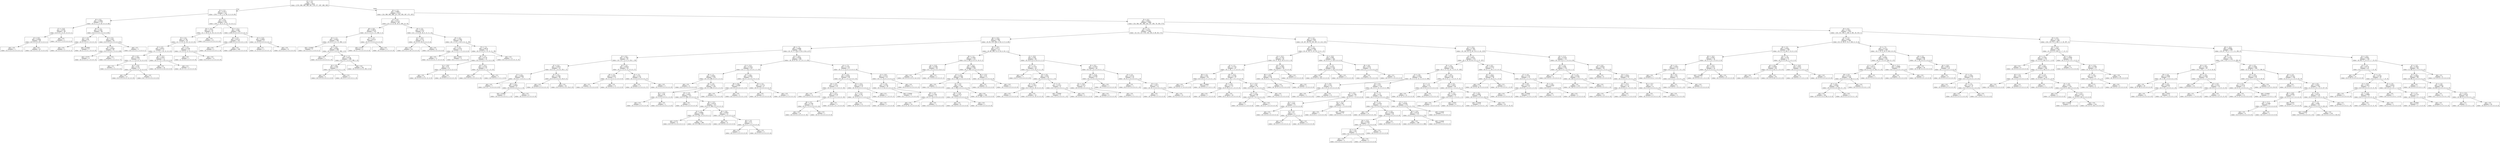 digraph Tree {
node [shape=box] ;
0 [label="e5 <= 0.5\ngini = 0.9\nsamples = 3823\nvalue = [376, 389, 380, 389, 387, 376, 377, 387, 380, 382]"] ;
1 [label="f3 <= 5.5\ngini = 0.5477\nsamples = 547\nvalue = [352, 1, 16, 1, 12, 60, 12, 0, 8, 85]"] ;
0 -> 1 [labeldistance=2.5, labelangle=45, headlabel="True"] ;
2 [label="c6 <= 8.5\ngini = 0.4906\nsamples = 137\nvalue = [0, 0, 2, 1, 0, 50, 0, 0, 0, 84]"] ;
1 -> 2 ;
3 [label="e7 <= 13.0\ngini = 0.0791\nsamples = 49\nvalue = [0, 0, 0, 1, 0, 47, 0, 0, 0, 1]"] ;
2 -> 3 ;
4 [label="a5 <= 6.0\ngini = 0.0408\nsamples = 48\nvalue = [0, 0, 0, 0, 0, 47, 0, 0, 0, 1]"] ;
3 -> 4 ;
5 [label="gini = 0.0\nsamples = 1\nvalue = [0, 0, 0, 0, 0, 0, 0, 0, 0, 1]"] ;
4 -> 5 ;
6 [label="gini = 0.0\nsamples = 47\nvalue = [0, 0, 0, 0, 0, 47, 0, 0, 0, 0]"] ;
4 -> 6 ;
7 [label="gini = 0.0\nsamples = 1\nvalue = [0, 0, 0, 1, 0, 0, 0, 0, 0, 0]"] ;
3 -> 7 ;
8 [label="d5 <= 1.5\ngini = 0.1087\nsamples = 88\nvalue = [0, 0, 2, 0, 0, 3, 0, 0, 0, 83]"] ;
2 -> 8 ;
9 [label="a3 <= 5.0\ngini = 0.64\nsamples = 5\nvalue = [0, 0, 2, 0, 0, 1, 0, 0, 0, 2]"] ;
8 -> 9 ;
10 [label="gini = 0.0\nsamples = 2\nvalue = [0, 0, 0, 0, 0, 0, 0, 0, 0, 2]"] ;
9 -> 10 ;
11 [label="gini = 0.4444\nsamples = 3\nvalue = [0, 0, 2, 0, 0, 1, 0, 0, 0, 0]"] ;
9 -> 11 ;
12 [label="e2 <= 0.5\ngini = 0.047\nsamples = 83\nvalue = [0, 0, 0, 0, 0, 2, 0, 0, 0, 81]"] ;
8 -> 12 ;
13 [label="c6 <= 9.5\ngini = 0.0244\nsamples = 81\nvalue = [0, 0, 0, 0, 0, 1, 0, 0, 0, 80]"] ;
12 -> 13 ;
14 [label="gini = 0.375\nsamples = 4\nvalue = [0, 0, 0, 0, 0, 1, 0, 0, 0, 3]"] ;
13 -> 14 ;
15 [label="gini = 0.0\nsamples = 77\nvalue = [0, 0, 0, 0, 0, 0, 0, 0, 0, 77]"] ;
13 -> 15 ;
16 [label="gini = 0.5\nsamples = 2\nvalue = [0, 0, 0, 0, 0, 1, 0, 0, 0, 1]"] ;
12 -> 16 ;
17 [label="c6 <= 4.5\ngini = 0.259\nsamples = 410\nvalue = [352, 1, 14, 0, 12, 10, 12, 0, 8, 1]"] ;
1 -> 17 ;
18 [label="h4 <= 15.5\ngini = 0.7735\nsamples = 51\nvalue = [2, 1, 14, 0, 12, 10, 12, 0, 0, 0]"] ;
17 -> 18 ;
19 [label="f2 <= 4.5\ngini = 0.739\nsamples = 39\nvalue = [2, 1, 2, 0, 12, 10, 12, 0, 0, 0]"] ;
18 -> 19 ;
20 [label="a3 <= 4.5\ngini = 0.6557\nsamples = 27\nvalue = [1, 1, 2, 0, 1, 10, 12, 0, 0, 0]"] ;
19 -> 20 ;
21 [label="d3 <= 6.5\ngini = 0.3467\nsamples = 15\nvalue = [1, 1, 1, 0, 0, 0, 12, 0, 0, 0]"] ;
20 -> 21 ;
22 [label="gini = 0.5\nsamples = 2\nvalue = [1, 0, 1, 0, 0, 0, 0, 0, 0, 0]"] ;
21 -> 22 ;
23 [label="e4 <= 13.0\ngini = 0.142\nsamples = 13\nvalue = [0, 1, 0, 0, 0, 0, 12, 0, 0, 0]"] ;
21 -> 23 ;
24 [label="gini = 0.0\nsamples = 12\nvalue = [0, 0, 0, 0, 0, 0, 12, 0, 0, 0]"] ;
23 -> 24 ;
25 [label="gini = 0.0\nsamples = 1\nvalue = [0, 1, 0, 0, 0, 0, 0, 0, 0, 0]"] ;
23 -> 25 ;
26 [label="g3 <= 15.5\ngini = 0.2917\nsamples = 12\nvalue = [0, 0, 1, 0, 1, 10, 0, 0, 0, 0]"] ;
20 -> 26 ;
27 [label="gini = 0.0\nsamples = 10\nvalue = [0, 0, 0, 0, 0, 10, 0, 0, 0, 0]"] ;
26 -> 27 ;
28 [label="gini = 0.5\nsamples = 2\nvalue = [0, 0, 1, 0, 1, 0, 0, 0, 0, 0]"] ;
26 -> 28 ;
29 [label="c4 <= 6.5\ngini = 0.1528\nsamples = 12\nvalue = [1, 0, 0, 0, 11, 0, 0, 0, 0, 0]"] ;
19 -> 29 ;
30 [label="gini = 0.0\nsamples = 1\nvalue = [1, 0, 0, 0, 0, 0, 0, 0, 0, 0]"] ;
29 -> 30 ;
31 [label="gini = 0.0\nsamples = 11\nvalue = [0, 0, 0, 0, 11, 0, 0, 0, 0, 0]"] ;
29 -> 31 ;
32 [label="gini = 0.0\nsamples = 12\nvalue = [0, 0, 12, 0, 0, 0, 0, 0, 0, 0]"] ;
18 -> 32 ;
33 [label="d5 <= 11.5\ngini = 0.049\nsamples = 359\nvalue = [350, 0, 0, 0, 0, 0, 0, 0, 8, 1]"] ;
17 -> 33 ;
34 [label="e6 <= 0.5\ngini = 0.0113\nsamples = 351\nvalue = [349, 0, 0, 0, 0, 0, 0, 0, 2, 0]"] ;
33 -> 34 ;
35 [label="gini = 0.0\nsamples = 2\nvalue = [0, 0, 0, 0, 0, 0, 0, 0, 2, 0]"] ;
34 -> 35 ;
36 [label="gini = 0.0\nsamples = 349\nvalue = [349, 0, 0, 0, 0, 0, 0, 0, 0, 0]"] ;
34 -> 36 ;
37 [label="e3 <= 12.0\ngini = 0.4063\nsamples = 8\nvalue = [1, 0, 0, 0, 0, 0, 0, 0, 6, 1]"] ;
33 -> 37 ;
38 [label="gini = 0.5\nsamples = 2\nvalue = [1, 0, 0, 0, 0, 0, 0, 0, 0, 1]"] ;
37 -> 38 ;
39 [label="gini = 0.0\nsamples = 6\nvalue = [0, 0, 0, 0, 0, 0, 0, 0, 6, 0]"] ;
37 -> 39 ;
40 [label="h5 <= 2.5\ngini = 0.8897\nsamples = 3276\nvalue = [24, 388, 364, 388, 375, 316, 365, 387, 372, 297]"] ;
0 -> 40 [labeldistance=2.5, labelangle=-45, headlabel="False"] ;
41 [label="c3 <= 9.5\ngini = 0.4111\nsamples = 407\nvalue = [0, 4, 3, 4, 30, 19, 0, 309, 14, 24]"] ;
40 -> 41 ;
42 [label="g6 <= 6.0\ngini = 0.0879\nsamples = 310\nvalue = [0, 3, 1, 4, 0, 1, 0, 296, 3, 2]"] ;
41 -> 42 ;
43 [label="e4 <= 1.5\ngini = 0.0455\nsamples = 303\nvalue = [0, 0, 0, 1, 0, 1, 0, 296, 3, 2]"] ;
42 -> 43 ;
44 [label="gini = 0.4444\nsamples = 3\nvalue = [0, 0, 0, 0, 0, 1, 0, 0, 0, 2]"] ;
43 -> 44 ;
45 [label="e5 <= 6.0\ngini = 0.0264\nsamples = 300\nvalue = [0, 0, 0, 1, 0, 0, 0, 296, 3, 0]"] ;
43 -> 45 ;
46 [label="gini = 0.0\nsamples = 2\nvalue = [0, 0, 0, 0, 0, 0, 0, 0, 2, 0]"] ;
45 -> 46 ;
47 [label="d6 <= 1.5\ngini = 0.0134\nsamples = 298\nvalue = [0, 0, 0, 1, 0, 0, 0, 296, 1, 0]"] ;
45 -> 47 ;
48 [label="h4 <= 8.0\ngini = 0.449\nsamples = 7\nvalue = [0, 0, 0, 1, 0, 0, 0, 5, 1, 0]"] ;
47 -> 48 ;
49 [label="gini = 0.0\nsamples = 5\nvalue = [0, 0, 0, 0, 0, 0, 0, 5, 0, 0]"] ;
48 -> 49 ;
50 [label="gini = 0.5\nsamples = 2\nvalue = [0, 0, 0, 1, 0, 0, 0, 0, 1, 0]"] ;
48 -> 50 ;
51 [label="gini = 0.0\nsamples = 291\nvalue = [0, 0, 0, 0, 0, 0, 0, 291, 0, 0]"] ;
47 -> 51 ;
52 [label="f3 <= 1.0\ngini = 0.6122\nsamples = 7\nvalue = [0, 3, 1, 3, 0, 0, 0, 0, 0, 0]"] ;
42 -> 52 ;
53 [label="gini = 0.375\nsamples = 4\nvalue = [0, 0, 1, 3, 0, 0, 0, 0, 0, 0]"] ;
52 -> 53 ;
54 [label="gini = 0.0\nsamples = 3\nvalue = [0, 3, 0, 0, 0, 0, 0, 0, 0, 0]"] ;
52 -> 54 ;
55 [label="b5 <= 3.5\ngini = 0.7871\nsamples = 97\nvalue = [0, 1, 2, 0, 30, 18, 0, 13, 11, 22]"] ;
41 -> 55 ;
56 [label="a5 <= 14.5\ngini = 0.213\nsamples = 33\nvalue = [0, 0, 0, 0, 29, 0, 0, 0, 0, 4]"] ;
55 -> 56 ;
57 [label="gini = 0.0\nsamples = 29\nvalue = [0, 0, 0, 0, 29, 0, 0, 0, 0, 0]"] ;
56 -> 57 ;
58 [label="gini = 0.0\nsamples = 4\nvalue = [0, 0, 0, 0, 0, 0, 0, 0, 0, 4]"] ;
56 -> 58 ;
59 [label="c6 <= 4.5\ngini = 0.7695\nsamples = 64\nvalue = [0, 1, 2, 0, 1, 18, 0, 13, 11, 18]"] ;
55 -> 59 ;
60 [label="c5 <= 8.5\ngini = 0.3311\nsamples = 21\nvalue = [0, 1, 2, 0, 1, 17, 0, 0, 0, 0]"] ;
59 -> 60 ;
61 [label="gini = 0.0\nsamples = 17\nvalue = [0, 0, 0, 0, 0, 17, 0, 0, 0, 0]"] ;
60 -> 61 ;
62 [label="gini = 0.625\nsamples = 4\nvalue = [0, 1, 2, 0, 1, 0, 0, 0, 0, 0]"] ;
60 -> 62 ;
63 [label="f3 <= 7.5\ngini = 0.6674\nsamples = 43\nvalue = [0, 0, 0, 0, 0, 1, 0, 13, 11, 18]"] ;
59 -> 63 ;
64 [label="d4 <= 5.5\ngini = 0.5176\nsamples = 32\nvalue = [0, 0, 0, 0, 0, 1, 0, 13, 0, 18]"] ;
63 -> 64 ;
65 [label="c4 <= 10.0\ngini = 0.32\nsamples = 15\nvalue = [0, 0, 0, 0, 0, 0, 0, 12, 0, 3]"] ;
64 -> 65 ;
66 [label="gini = 0.0\nsamples = 12\nvalue = [0, 0, 0, 0, 0, 0, 0, 12, 0, 0]"] ;
65 -> 66 ;
67 [label="gini = 0.0\nsamples = 3\nvalue = [0, 0, 0, 0, 0, 0, 0, 0, 0, 3]"] ;
65 -> 67 ;
68 [label="e4 <= 15.5\ngini = 0.2145\nsamples = 17\nvalue = [0, 0, 0, 0, 0, 1, 0, 1, 0, 15]"] ;
64 -> 68 ;
69 [label="gini = 0.0\nsamples = 15\nvalue = [0, 0, 0, 0, 0, 0, 0, 0, 0, 15]"] ;
68 -> 69 ;
70 [label="gini = 0.5\nsamples = 2\nvalue = [0, 0, 0, 0, 0, 1, 0, 1, 0, 0]"] ;
68 -> 70 ;
71 [label="gini = 0.0\nsamples = 11\nvalue = [0, 0, 0, 0, 0, 0, 0, 0, 11, 0]"] ;
63 -> 71 ;
72 [label="f3 <= 6.5\ngini = 0.8815\nsamples = 2869\nvalue = [24, 384, 361, 384, 345, 297, 365, 78, 358, 273]"] ;
40 -> 72 ;
73 [label="d3 <= 7.5\ngini = 0.8379\nsamples = 1666\nvalue = [0, 252, 257, 379, 105, 293, 0, 60, 48, 272]"] ;
72 -> 73 ;
74 [label="g4 <= 13.5\ngini = 0.7082\nsamples = 792\nvalue = [0, 85, 223, 346, 0, 26, 0, 57, 6, 49]"] ;
73 -> 74 ;
75 [label="g6 <= 7.5\ngini = 0.4969\nsamples = 481\nvalue = [0, 25, 17, 334, 0, 16, 0, 38, 4, 47]"] ;
74 -> 75 ;
76 [label="c4 <= 6.5\ngini = 0.7467\nsamples = 87\nvalue = [0, 5, 8, 7, 0, 11, 0, 36, 1, 19]"] ;
75 -> 76 ;
77 [label="d7 <= 0.5\ngini = 0.4874\nsamples = 52\nvalue = [0, 0, 6, 7, 0, 0, 0, 36, 1, 2]"] ;
76 -> 77 ;
78 [label="c3 <= 2.5\ngini = 0.6484\nsamples = 16\nvalue = [0, 0, 6, 7, 0, 0, 0, 2, 1, 0]"] ;
77 -> 78 ;
79 [label="gini = 0.0\nsamples = 7\nvalue = [0, 0, 0, 7, 0, 0, 0, 0, 0, 0]"] ;
78 -> 79 ;
80 [label="g4 <= 5.5\ngini = 0.4938\nsamples = 9\nvalue = [0, 0, 6, 0, 0, 0, 0, 2, 1, 0]"] ;
78 -> 80 ;
81 [label="gini = 0.4444\nsamples = 3\nvalue = [0, 0, 0, 0, 0, 0, 0, 2, 1, 0]"] ;
80 -> 81 ;
82 [label="gini = 0.0\nsamples = 6\nvalue = [0, 0, 6, 0, 0, 0, 0, 0, 0, 0]"] ;
80 -> 82 ;
83 [label="f5 <= 5.5\ngini = 0.1049\nsamples = 36\nvalue = [0, 0, 0, 0, 0, 0, 0, 34, 0, 2]"] ;
77 -> 83 ;
84 [label="gini = 0.0\nsamples = 2\nvalue = [0, 0, 0, 0, 0, 0, 0, 0, 0, 2]"] ;
83 -> 84 ;
85 [label="gini = 0.0\nsamples = 34\nvalue = [0, 0, 0, 0, 0, 0, 0, 34, 0, 0]"] ;
83 -> 85 ;
86 [label="c6 <= 5.0\ngini = 0.6416\nsamples = 35\nvalue = [0, 5, 2, 0, 0, 11, 0, 0, 0, 17]"] ;
76 -> 86 ;
87 [label="a6 <= 3.5\ngini = 0.4267\nsamples = 15\nvalue = [0, 2, 2, 0, 0, 11, 0, 0, 0, 0]"] ;
86 -> 87 ;
88 [label="gini = 0.5\nsamples = 4\nvalue = [0, 2, 2, 0, 0, 0, 0, 0, 0, 0]"] ;
87 -> 88 ;
89 [label="gini = 0.0\nsamples = 11\nvalue = [0, 0, 0, 0, 0, 11, 0, 0, 0, 0]"] ;
87 -> 89 ;
90 [label="f4 <= 3.5\ngini = 0.255\nsamples = 20\nvalue = [0, 3, 0, 0, 0, 0, 0, 0, 0, 17]"] ;
86 -> 90 ;
91 [label="gini = 0.0\nsamples = 17\nvalue = [0, 0, 0, 0, 0, 0, 0, 0, 0, 17]"] ;
90 -> 91 ;
92 [label="gini = 0.0\nsamples = 3\nvalue = [0, 3, 0, 0, 0, 0, 0, 0, 0, 0]"] ;
90 -> 92 ;
93 [label="c4 <= 10.5\ngini = 0.3028\nsamples = 394\nvalue = [0, 20, 9, 327, 0, 5, 0, 2, 3, 28]"] ;
75 -> 93 ;
94 [label="c3 <= 13.5\ngini = 0.1414\nsamples = 337\nvalue = [0, 3, 7, 312, 0, 0, 0, 2, 3, 10]"] ;
93 -> 94 ;
95 [label="f6 <= 1.5\ngini = 0.0956\nsamples = 324\nvalue = [0, 3, 6, 308, 0, 0, 0, 2, 0, 5]"] ;
94 -> 95 ;
96 [label="gini = 0.0\nsamples = 4\nvalue = [0, 0, 4, 0, 0, 0, 0, 0, 0, 0]"] ;
95 -> 96 ;
97 [label="h4 <= 5.0\ngini = 0.0732\nsamples = 320\nvalue = [0, 3, 2, 308, 0, 0, 0, 2, 0, 5]"] ;
95 -> 97 ;
98 [label="a6 <= 13.5\ngini = 0.48\nsamples = 5\nvalue = [0, 3, 0, 0, 0, 0, 0, 2, 0, 0]"] ;
97 -> 98 ;
99 [label="gini = 0.0\nsamples = 3\nvalue = [0, 3, 0, 0, 0, 0, 0, 0, 0, 0]"] ;
98 -> 99 ;
100 [label="gini = 0.0\nsamples = 2\nvalue = [0, 0, 0, 0, 0, 0, 0, 2, 0, 0]"] ;
98 -> 100 ;
101 [label="d5 <= 2.0\ngini = 0.0437\nsamples = 315\nvalue = [0, 0, 2, 308, 0, 0, 0, 0, 0, 5]"] ;
97 -> 101 ;
102 [label="gini = 0.0\nsamples = 2\nvalue = [0, 0, 2, 0, 0, 0, 0, 0, 0, 0]"] ;
101 -> 102 ;
103 [label="d6 <= 15.5\ngini = 0.0314\nsamples = 313\nvalue = [0, 0, 0, 308, 0, 0, 0, 0, 0, 5]"] ;
101 -> 103 ;
104 [label="e5 <= 2.5\ngini = 0.0066\nsamples = 302\nvalue = [0, 0, 0, 301, 0, 0, 0, 0, 0, 1]"] ;
103 -> 104 ;
105 [label="gini = 0.375\nsamples = 4\nvalue = [0, 0, 0, 3, 0, 0, 0, 0, 0, 1]"] ;
104 -> 105 ;
106 [label="gini = 0.0\nsamples = 298\nvalue = [0, 0, 0, 298, 0, 0, 0, 0, 0, 0]"] ;
104 -> 106 ;
107 [label="d4 <= 8.0\ngini = 0.4628\nsamples = 11\nvalue = [0, 0, 0, 7, 0, 0, 0, 0, 0, 4]"] ;
103 -> 107 ;
108 [label="gini = 0.0\nsamples = 6\nvalue = [0, 0, 0, 6, 0, 0, 0, 0, 0, 0]"] ;
107 -> 108 ;
109 [label="g4 <= 2.0\ngini = 0.32\nsamples = 5\nvalue = [0, 0, 0, 1, 0, 0, 0, 0, 0, 4]"] ;
107 -> 109 ;
110 [label="gini = 0.0\nsamples = 1\nvalue = [0, 0, 0, 1, 0, 0, 0, 0, 0, 0]"] ;
109 -> 110 ;
111 [label="gini = 0.0\nsamples = 4\nvalue = [0, 0, 0, 0, 0, 0, 0, 0, 0, 4]"] ;
109 -> 111 ;
112 [label="a3 <= 5.5\ngini = 0.6982\nsamples = 13\nvalue = [0, 0, 1, 4, 0, 0, 0, 0, 3, 5]"] ;
94 -> 112 ;
113 [label="d4 <= 8.0\ngini = 0.4898\nsamples = 7\nvalue = [0, 0, 0, 4, 0, 0, 0, 0, 3, 0]"] ;
112 -> 113 ;
114 [label="gini = 0.0\nsamples = 4\nvalue = [0, 0, 0, 4, 0, 0, 0, 0, 0, 0]"] ;
113 -> 114 ;
115 [label="gini = 0.0\nsamples = 3\nvalue = [0, 0, 0, 0, 0, 0, 0, 0, 3, 0]"] ;
113 -> 115 ;
116 [label="d3 <= 3.5\ngini = 0.2778\nsamples = 6\nvalue = [0, 0, 1, 0, 0, 0, 0, 0, 0, 5]"] ;
112 -> 116 ;
117 [label="gini = 0.0\nsamples = 1\nvalue = [0, 0, 1, 0, 0, 0, 0, 0, 0, 0]"] ;
116 -> 117 ;
118 [label="gini = 0.0\nsamples = 5\nvalue = [0, 0, 0, 0, 0, 0, 0, 0, 0, 5]"] ;
116 -> 118 ;
119 [label="a3 <= 7.5\ngini = 0.7331\nsamples = 57\nvalue = [0, 17, 2, 15, 0, 5, 0, 0, 0, 18]"] ;
93 -> 119 ;
120 [label="e5 <= 13.5\ngini = 0.6204\nsamples = 36\nvalue = [0, 16, 1, 1, 0, 3, 0, 0, 0, 15]"] ;
119 -> 120 ;
121 [label="h4 <= 5.0\ngini = 0.5125\nsamples = 21\nvalue = [0, 4, 1, 1, 0, 1, 0, 0, 0, 14]"] ;
120 -> 121 ;
122 [label="gini = 0.0\nsamples = 4\nvalue = [0, 4, 0, 0, 0, 0, 0, 0, 0, 0]"] ;
121 -> 122 ;
123 [label="a6 <= 15.5\ngini = 0.3114\nsamples = 17\nvalue = [0, 0, 1, 1, 0, 1, 0, 0, 0, 14]"] ;
121 -> 123 ;
124 [label="g8 <= 0.5\ngini = 0.1244\nsamples = 15\nvalue = [0, 0, 1, 0, 0, 0, 0, 0, 0, 14]"] ;
123 -> 124 ;
125 [label="gini = 0.0\nsamples = 14\nvalue = [0, 0, 0, 0, 0, 0, 0, 0, 0, 14]"] ;
124 -> 125 ;
126 [label="gini = 0.0\nsamples = 1\nvalue = [0, 0, 1, 0, 0, 0, 0, 0, 0, 0]"] ;
124 -> 126 ;
127 [label="gini = 0.5\nsamples = 2\nvalue = [0, 0, 0, 1, 0, 1, 0, 0, 0, 0]"] ;
123 -> 127 ;
128 [label="b3 <= 13.5\ngini = 0.3378\nsamples = 15\nvalue = [0, 12, 0, 0, 0, 2, 0, 0, 0, 1]"] ;
120 -> 128 ;
129 [label="a7 <= 12.0\ngini = 0.142\nsamples = 13\nvalue = [0, 12, 0, 0, 0, 1, 0, 0, 0, 0]"] ;
128 -> 129 ;
130 [label="gini = 0.0\nsamples = 12\nvalue = [0, 12, 0, 0, 0, 0, 0, 0, 0, 0]"] ;
129 -> 130 ;
131 [label="gini = 0.0\nsamples = 1\nvalue = [0, 0, 0, 0, 0, 1, 0, 0, 0, 0]"] ;
129 -> 131 ;
132 [label="gini = 0.5\nsamples = 2\nvalue = [0, 0, 0, 0, 0, 1, 0, 0, 0, 1]"] ;
128 -> 132 ;
133 [label="c3 <= 10.5\ngini = 0.5215\nsamples = 21\nvalue = [0, 1, 1, 14, 0, 2, 0, 0, 0, 3]"] ;
119 -> 133 ;
134 [label="c5 <= 5.0\ngini = 0.3765\nsamples = 18\nvalue = [0, 1, 1, 14, 0, 2, 0, 0, 0, 0]"] ;
133 -> 134 ;
135 [label="gini = 0.4444\nsamples = 3\nvalue = [0, 1, 0, 0, 0, 2, 0, 0, 0, 0]"] ;
134 -> 135 ;
136 [label="h8 <= 3.0\ngini = 0.1244\nsamples = 15\nvalue = [0, 0, 1, 14, 0, 0, 0, 0, 0, 0]"] ;
134 -> 136 ;
137 [label="gini = 0.0\nsamples = 14\nvalue = [0, 0, 0, 14, 0, 0, 0, 0, 0, 0]"] ;
136 -> 137 ;
138 [label="gini = 0.0\nsamples = 1\nvalue = [0, 0, 1, 0, 0, 0, 0, 0, 0, 0]"] ;
136 -> 138 ;
139 [label="gini = 0.0\nsamples = 3\nvalue = [0, 0, 0, 0, 0, 0, 0, 0, 0, 3]"] ;
133 -> 139 ;
140 [label="d4 <= 10.5\ngini = 0.5177\nsamples = 311\nvalue = [0, 60, 206, 12, 0, 10, 0, 19, 2, 2]"] ;
74 -> 140 ;
141 [label="h6 <= 1.5\ngini = 0.1926\nsamples = 221\nvalue = [0, 4, 198, 4, 0, 0, 0, 14, 0, 1]"] ;
140 -> 141 ;
142 [label="g5 <= 15.0\ngini = 0.2266\nsamples = 16\nvalue = [0, 1, 0, 0, 0, 0, 0, 14, 0, 1]"] ;
141 -> 142 ;
143 [label="gini = 0.0\nsamples = 14\nvalue = [0, 0, 0, 0, 0, 0, 0, 14, 0, 0]"] ;
142 -> 143 ;
144 [label="gini = 0.5\nsamples = 2\nvalue = [0, 1, 0, 0, 0, 0, 0, 0, 0, 1]"] ;
142 -> 144 ;
145 [label="f6 <= 14.5\ngini = 0.0665\nsamples = 205\nvalue = [0, 3, 198, 4, 0, 0, 0, 0, 0, 0]"] ;
141 -> 145 ;
146 [label="a3 <= 1.0\ngini = 0.0198\nsamples = 200\nvalue = [0, 2, 198, 0, 0, 0, 0, 0, 0, 0]"] ;
145 -> 146 ;
147 [label="gini = 0.0\nsamples = 1\nvalue = [0, 1, 0, 0, 0, 0, 0, 0, 0, 0]"] ;
146 -> 147 ;
148 [label="g7 <= 0.5\ngini = 0.01\nsamples = 199\nvalue = [0, 1, 198, 0, 0, 0, 0, 0, 0, 0]"] ;
146 -> 148 ;
149 [label="b4 <= 15.0\ngini = 0.1975\nsamples = 9\nvalue = [0, 1, 8, 0, 0, 0, 0, 0, 0, 0]"] ;
148 -> 149 ;
150 [label="gini = 0.0\nsamples = 8\nvalue = [0, 0, 8, 0, 0, 0, 0, 0, 0, 0]"] ;
149 -> 150 ;
151 [label="gini = 0.0\nsamples = 1\nvalue = [0, 1, 0, 0, 0, 0, 0, 0, 0, 0]"] ;
149 -> 151 ;
152 [label="gini = 0.0\nsamples = 190\nvalue = [0, 0, 190, 0, 0, 0, 0, 0, 0, 0]"] ;
148 -> 152 ;
153 [label="d6 <= 12.5\ngini = 0.32\nsamples = 5\nvalue = [0, 1, 0, 4, 0, 0, 0, 0, 0, 0]"] ;
145 -> 153 ;
154 [label="gini = 0.0\nsamples = 4\nvalue = [0, 0, 0, 4, 0, 0, 0, 0, 0, 0]"] ;
153 -> 154 ;
155 [label="gini = 0.0\nsamples = 1\nvalue = [0, 1, 0, 0, 0, 0, 0, 0, 0, 0]"] ;
153 -> 155 ;
156 [label="c5 <= 10.5\ngini = 0.581\nsamples = 90\nvalue = [0, 56, 8, 8, 0, 10, 0, 5, 2, 1]"] ;
140 -> 156 ;
157 [label="f5 <= 7.5\ngini = 0.7278\nsamples = 26\nvalue = [0, 3, 7, 0, 0, 10, 0, 5, 1, 0]"] ;
156 -> 157 ;
158 [label="gini = 0.0\nsamples = 7\nvalue = [0, 0, 7, 0, 0, 0, 0, 0, 0, 0]"] ;
157 -> 158 ;
159 [label="d5 <= 9.5\ngini = 0.626\nsamples = 19\nvalue = [0, 3, 0, 0, 0, 10, 0, 5, 1, 0]"] ;
157 -> 159 ;
160 [label="f5 <= 9.5\ngini = 0.1653\nsamples = 11\nvalue = [0, 1, 0, 0, 0, 10, 0, 0, 0, 0]"] ;
159 -> 160 ;
161 [label="gini = 0.0\nsamples = 1\nvalue = [0, 1, 0, 0, 0, 0, 0, 0, 0, 0]"] ;
160 -> 161 ;
162 [label="gini = 0.0\nsamples = 10\nvalue = [0, 0, 0, 0, 0, 10, 0, 0, 0, 0]"] ;
160 -> 162 ;
163 [label="e7 <= 1.0\ngini = 0.5313\nsamples = 8\nvalue = [0, 2, 0, 0, 0, 0, 0, 5, 1, 0]"] ;
159 -> 163 ;
164 [label="gini = 0.4444\nsamples = 3\nvalue = [0, 2, 0, 0, 0, 0, 0, 0, 1, 0]"] ;
163 -> 164 ;
165 [label="gini = 0.0\nsamples = 5\nvalue = [0, 0, 0, 0, 0, 0, 0, 5, 0, 0]"] ;
163 -> 165 ;
166 [label="f4 <= 8.5\ngini = 0.2979\nsamples = 64\nvalue = [0, 53, 1, 8, 0, 0, 0, 0, 1, 1]"] ;
156 -> 166 ;
167 [label="h6 <= 11.0\ngini = 0.4298\nsamples = 11\nvalue = [0, 2, 0, 8, 0, 0, 0, 0, 0, 1]"] ;
166 -> 167 ;
168 [label="h5 <= 14.5\ngini = 0.1975\nsamples = 9\nvalue = [0, 0, 0, 8, 0, 0, 0, 0, 0, 1]"] ;
167 -> 168 ;
169 [label="gini = 0.0\nsamples = 8\nvalue = [0, 0, 0, 8, 0, 0, 0, 0, 0, 0]"] ;
168 -> 169 ;
170 [label="gini = 0.0\nsamples = 1\nvalue = [0, 0, 0, 0, 0, 0, 0, 0, 0, 1]"] ;
168 -> 170 ;
171 [label="gini = 0.0\nsamples = 2\nvalue = [0, 2, 0, 0, 0, 0, 0, 0, 0, 0]"] ;
167 -> 171 ;
172 [label="c4 <= 5.5\ngini = 0.0733\nsamples = 53\nvalue = [0, 51, 1, 0, 0, 0, 0, 0, 1, 0]"] ;
166 -> 172 ;
173 [label="gini = 0.0\nsamples = 1\nvalue = [0, 0, 0, 0, 0, 0, 0, 0, 1, 0]"] ;
172 -> 173 ;
174 [label="f5 <= 4.5\ngini = 0.0377\nsamples = 52\nvalue = [0, 51, 1, 0, 0, 0, 0, 0, 0, 0]"] ;
172 -> 174 ;
175 [label="gini = 0.0\nsamples = 1\nvalue = [0, 0, 1, 0, 0, 0, 0, 0, 0, 0]"] ;
174 -> 175 ;
176 [label="gini = 0.0\nsamples = 51\nvalue = [0, 51, 0, 0, 0, 0, 0, 0, 0, 0]"] ;
174 -> 176 ;
177 [label="c6 <= 2.5\ngini = 0.7854\nsamples = 874\nvalue = [0, 167, 34, 33, 105, 267, 0, 3, 42, 223]"] ;
73 -> 177 ;
178 [label="a6 <= 2.5\ngini = 0.4365\nsamples = 349\nvalue = [0, 41, 16, 11, 23, 257, 0, 0, 1, 0]"] ;
177 -> 178 ;
179 [label="c4 <= 15.5\ngini = 0.7167\nsamples = 85\nvalue = [0, 37, 16, 9, 18, 4, 0, 0, 1, 0]"] ;
178 -> 179 ;
180 [label="g7 <= 1.5\ngini = 0.7216\nsamples = 47\nvalue = [0, 2, 16, 7, 17, 4, 0, 0, 1, 0]"] ;
179 -> 180 ;
181 [label="b6 <= 2.5\ngini = 0.265\nsamples = 20\nvalue = [0, 0, 0, 0, 17, 2, 0, 0, 1, 0]"] ;
180 -> 181 ;
182 [label="gini = 0.0\nsamples = 17\nvalue = [0, 0, 0, 0, 17, 0, 0, 0, 0, 0]"] ;
181 -> 182 ;
183 [label="gini = 0.4444\nsamples = 3\nvalue = [0, 0, 0, 0, 0, 2, 0, 0, 1, 0]"] ;
181 -> 183 ;
184 [label="d4 <= 12.5\ngini = 0.5706\nsamples = 27\nvalue = [0, 2, 16, 7, 0, 2, 0, 0, 0, 0]"] ;
180 -> 184 ;
185 [label="d5 <= 4.0\ngini = 0.1107\nsamples = 17\nvalue = [0, 0, 16, 0, 0, 1, 0, 0, 0, 0]"] ;
184 -> 185 ;
186 [label="gini = 0.0\nsamples = 1\nvalue = [0, 0, 0, 0, 0, 1, 0, 0, 0, 0]"] ;
185 -> 186 ;
187 [label="gini = 0.0\nsamples = 16\nvalue = [0, 0, 16, 0, 0, 0, 0, 0, 0, 0]"] ;
185 -> 187 ;
188 [label="h7 <= 12.0\ngini = 0.46\nsamples = 10\nvalue = [0, 2, 0, 7, 0, 1, 0, 0, 0, 0]"] ;
184 -> 188 ;
189 [label="c5 <= 2.0\ngini = 0.2188\nsamples = 8\nvalue = [0, 0, 0, 7, 0, 1, 0, 0, 0, 0]"] ;
188 -> 189 ;
190 [label="gini = 0.0\nsamples = 1\nvalue = [0, 0, 0, 0, 0, 1, 0, 0, 0, 0]"] ;
189 -> 190 ;
191 [label="gini = 0.0\nsamples = 7\nvalue = [0, 0, 0, 7, 0, 0, 0, 0, 0, 0]"] ;
189 -> 191 ;
192 [label="gini = 0.0\nsamples = 2\nvalue = [0, 2, 0, 0, 0, 0, 0, 0, 0, 0]"] ;
188 -> 192 ;
193 [label="b3 <= 14.0\ngini = 0.1482\nsamples = 38\nvalue = [0, 35, 0, 2, 1, 0, 0, 0, 0, 0]"] ;
179 -> 193 ;
194 [label="d6 <= 12.5\ngini = 0.054\nsamples = 36\nvalue = [0, 35, 0, 0, 1, 0, 0, 0, 0, 0]"] ;
193 -> 194 ;
195 [label="gini = 0.0\nsamples = 35\nvalue = [0, 35, 0, 0, 0, 0, 0, 0, 0, 0]"] ;
194 -> 195 ;
196 [label="gini = 0.0\nsamples = 1\nvalue = [0, 0, 0, 0, 1, 0, 0, 0, 0, 0]"] ;
194 -> 196 ;
197 [label="gini = 0.0\nsamples = 2\nvalue = [0, 0, 0, 2, 0, 0, 0, 0, 0, 0]"] ;
193 -> 197 ;
198 [label="c5 <= 10.5\ngini = 0.081\nsamples = 264\nvalue = [0, 4, 0, 2, 5, 253, 0, 0, 0, 0]"] ;
178 -> 198 ;
199 [label="d7 <= 7.0\ngini = 0.0232\nsamples = 256\nvalue = [0, 0, 0, 0, 3, 253, 0, 0, 0, 0]"] ;
198 -> 199 ;
200 [label="gini = 0.0\nsamples = 253\nvalue = [0, 0, 0, 0, 0, 253, 0, 0, 0, 0]"] ;
199 -> 200 ;
201 [label="gini = 0.0\nsamples = 3\nvalue = [0, 0, 0, 0, 3, 0, 0, 0, 0, 0]"] ;
199 -> 201 ;
202 [label="f6 <= 8.0\ngini = 0.625\nsamples = 8\nvalue = [0, 4, 0, 2, 2, 0, 0, 0, 0, 0]"] ;
198 -> 202 ;
203 [label="gini = 0.0\nsamples = 4\nvalue = [0, 4, 0, 0, 0, 0, 0, 0, 0, 0]"] ;
202 -> 203 ;
204 [label="gini = 0.5\nsamples = 4\nvalue = [0, 0, 0, 2, 2, 0, 0, 0, 0, 0]"] ;
202 -> 204 ;
205 [label="c5 <= 15.5\ngini = 0.7282\nsamples = 525\nvalue = [0, 126, 18, 22, 82, 10, 0, 3, 41, 223]"] ;
177 -> 205 ;
206 [label="e2 <= 2.5\ngini = 0.6321\nsamples = 374\nvalue = [0, 3, 18, 16, 81, 9, 0, 3, 37, 207]"] ;
205 -> 206 ;
207 [label="f4 <= 4.5\ngini = 0.5291\nsamples = 303\nvalue = [0, 3, 17, 15, 22, 7, 0, 0, 37, 202]"] ;
206 -> 207 ;
208 [label="c3 <= 3.0\ngini = 0.3057\nsamples = 239\nvalue = [0, 3, 5, 13, 15, 5, 0, 0, 0, 198]"] ;
207 -> 208 ;
209 [label="a5 <= 8.0\ngini = 0.142\nsamples = 13\nvalue = [0, 1, 0, 12, 0, 0, 0, 0, 0, 0]"] ;
208 -> 209 ;
210 [label="gini = 0.0\nsamples = 1\nvalue = [0, 1, 0, 0, 0, 0, 0, 0, 0, 0]"] ;
209 -> 210 ;
211 [label="gini = 0.0\nsamples = 12\nvalue = [0, 0, 0, 12, 0, 0, 0, 0, 0, 0]"] ;
209 -> 211 ;
212 [label="c6 <= 8.5\ngini = 0.227\nsamples = 226\nvalue = [0, 2, 5, 1, 15, 5, 0, 0, 0, 198]"] ;
208 -> 212 ;
213 [label="f5 <= 9.5\ngini = 0.7392\nsamples = 21\nvalue = [0, 0, 2, 1, 7, 5, 0, 0, 0, 6]"] ;
212 -> 213 ;
214 [label="a4 <= 11.5\ngini = 0.562\nsamples = 11\nvalue = [0, 0, 0, 1, 0, 4, 0, 0, 0, 6]"] ;
213 -> 214 ;
215 [label="gini = 0.0\nsamples = 5\nvalue = [0, 0, 0, 0, 0, 0, 0, 0, 0, 5]"] ;
214 -> 215 ;
216 [label="e3 <= 0.5\ngini = 0.5\nsamples = 6\nvalue = [0, 0, 0, 1, 0, 4, 0, 0, 0, 1]"] ;
214 -> 216 ;
217 [label="gini = 0.5\nsamples = 2\nvalue = [0, 0, 0, 1, 0, 0, 0, 0, 0, 1]"] ;
216 -> 217 ;
218 [label="gini = 0.0\nsamples = 4\nvalue = [0, 0, 0, 0, 0, 4, 0, 0, 0, 0]"] ;
216 -> 218 ;
219 [label="h4 <= 15.5\ngini = 0.46\nsamples = 10\nvalue = [0, 0, 2, 0, 7, 1, 0, 0, 0, 0]"] ;
213 -> 219 ;
220 [label="gini = 0.0\nsamples = 7\nvalue = [0, 0, 0, 0, 7, 0, 0, 0, 0, 0]"] ;
219 -> 220 ;
221 [label="gini = 0.4444\nsamples = 3\nvalue = [0, 0, 2, 0, 0, 1, 0, 0, 0, 0]"] ;
219 -> 221 ;
222 [label="b3 <= 7.5\ngini = 0.121\nsamples = 205\nvalue = [0, 2, 3, 0, 8, 0, 0, 0, 0, 192]"] ;
212 -> 222 ;
223 [label="d2 <= 2.5\ngini = 0.4703\nsamples = 31\nvalue = [0, 2, 0, 0, 8, 0, 0, 0, 0, 21]"] ;
222 -> 223 ;
224 [label="gini = 0.0\nsamples = 13\nvalue = [0, 0, 0, 0, 0, 0, 0, 0, 0, 13]"] ;
223 -> 224 ;
225 [label="d7 <= 9.5\ngini = 0.5926\nsamples = 18\nvalue = [0, 2, 0, 0, 8, 0, 0, 0, 0, 8]"] ;
223 -> 225 ;
226 [label="b4 <= 13.5\ngini = 0.5444\nsamples = 13\nvalue = [0, 2, 0, 0, 3, 0, 0, 0, 0, 8]"] ;
225 -> 226 ;
227 [label="h7 <= 2.5\ngini = 0.48\nsamples = 5\nvalue = [0, 2, 0, 0, 3, 0, 0, 0, 0, 0]"] ;
226 -> 227 ;
228 [label="gini = 0.0\nsamples = 3\nvalue = [0, 0, 0, 0, 3, 0, 0, 0, 0, 0]"] ;
227 -> 228 ;
229 [label="gini = 0.0\nsamples = 2\nvalue = [0, 2, 0, 0, 0, 0, 0, 0, 0, 0]"] ;
227 -> 229 ;
230 [label="gini = 0.0\nsamples = 8\nvalue = [0, 0, 0, 0, 0, 0, 0, 0, 0, 8]"] ;
226 -> 230 ;
231 [label="gini = 0.0\nsamples = 5\nvalue = [0, 0, 0, 0, 5, 0, 0, 0, 0, 0]"] ;
225 -> 231 ;
232 [label="h7 <= 11.5\ngini = 0.0339\nsamples = 174\nvalue = [0, 0, 3, 0, 0, 0, 0, 0, 0, 171]"] ;
222 -> 232 ;
233 [label="g4 <= 15.0\ngini = 0.0116\nsamples = 171\nvalue = [0, 0, 1, 0, 0, 0, 0, 0, 0, 170]"] ;
232 -> 233 ;
234 [label="gini = 0.0\nsamples = 168\nvalue = [0, 0, 0, 0, 0, 0, 0, 0, 0, 168]"] ;
233 -> 234 ;
235 [label="gini = 0.4444\nsamples = 3\nvalue = [0, 0, 1, 0, 0, 0, 0, 0, 0, 2]"] ;
233 -> 235 ;
236 [label="gini = 0.4444\nsamples = 3\nvalue = [0, 0, 2, 0, 0, 0, 0, 0, 0, 1]"] ;
232 -> 236 ;
237 [label="e4 <= 9.5\ngini = 0.6128\nsamples = 64\nvalue = [0, 0, 12, 2, 7, 2, 0, 0, 37, 4]"] ;
207 -> 237 ;
238 [label="b7 <= 1.5\ngini = 0.32\nsamples = 15\nvalue = [0, 0, 12, 0, 0, 0, 0, 0, 0, 3]"] ;
237 -> 238 ;
239 [label="gini = 0.0\nsamples = 12\nvalue = [0, 0, 12, 0, 0, 0, 0, 0, 0, 0]"] ;
238 -> 239 ;
240 [label="gini = 0.0\nsamples = 3\nvalue = [0, 0, 0, 0, 0, 0, 0, 0, 0, 3]"] ;
238 -> 240 ;
241 [label="h6 <= 0.5\ngini = 0.4057\nsamples = 49\nvalue = [0, 0, 0, 2, 7, 2, 0, 0, 37, 1]"] ;
237 -> 241 ;
242 [label="b5 <= 4.5\ngini = 0.5455\nsamples = 11\nvalue = [0, 0, 0, 0, 7, 2, 0, 0, 1, 1]"] ;
241 -> 242 ;
243 [label="gini = 0.0\nsamples = 7\nvalue = [0, 0, 0, 0, 7, 0, 0, 0, 0, 0]"] ;
242 -> 243 ;
244 [label="gini = 0.625\nsamples = 4\nvalue = [0, 0, 0, 0, 0, 2, 0, 0, 1, 1]"] ;
242 -> 244 ;
245 [label="e5 <= 9.5\ngini = 0.0997\nsamples = 38\nvalue = [0, 0, 0, 2, 0, 0, 0, 0, 36, 0]"] ;
241 -> 245 ;
246 [label="gini = 0.4444\nsamples = 3\nvalue = [0, 0, 0, 2, 0, 0, 0, 0, 1, 0]"] ;
245 -> 246 ;
247 [label="gini = 0.0\nsamples = 35\nvalue = [0, 0, 0, 0, 0, 0, 0, 0, 35, 0]"] ;
245 -> 247 ;
248 [label="a6 <= 6.5\ngini = 0.3015\nsamples = 71\nvalue = [0, 0, 1, 1, 59, 2, 0, 3, 0, 5]"] ;
206 -> 248 ;
249 [label="b3 <= 12.5\ngini = 0.0695\nsamples = 56\nvalue = [0, 0, 1, 0, 54, 0, 0, 1, 0, 0]"] ;
248 -> 249 ;
250 [label="gini = 0.0\nsamples = 54\nvalue = [0, 0, 0, 0, 54, 0, 0, 0, 0, 0]"] ;
249 -> 250 ;
251 [label="gini = 0.5\nsamples = 2\nvalue = [0, 0, 1, 0, 0, 0, 0, 1, 0, 0]"] ;
249 -> 251 ;
252 [label="e7 <= 4.5\ngini = 0.7378\nsamples = 15\nvalue = [0, 0, 0, 1, 5, 2, 0, 2, 0, 5]"] ;
248 -> 252 ;
253 [label="f4 <= 6.0\ngini = 0.5313\nsamples = 8\nvalue = [0, 0, 0, 1, 0, 0, 0, 2, 0, 5]"] ;
252 -> 253 ;
254 [label="gini = 0.0\nsamples = 5\nvalue = [0, 0, 0, 0, 0, 0, 0, 0, 0, 5]"] ;
253 -> 254 ;
255 [label="gini = 0.4444\nsamples = 3\nvalue = [0, 0, 0, 1, 0, 0, 0, 2, 0, 0]"] ;
253 -> 255 ;
256 [label="f5 <= 5.0\ngini = 0.4082\nsamples = 7\nvalue = [0, 0, 0, 0, 5, 2, 0, 0, 0, 0]"] ;
252 -> 256 ;
257 [label="gini = 0.0\nsamples = 2\nvalue = [0, 0, 0, 0, 0, 2, 0, 0, 0, 0]"] ;
256 -> 257 ;
258 [label="gini = 0.0\nsamples = 5\nvalue = [0, 0, 0, 0, 5, 0, 0, 0, 0, 0]"] ;
256 -> 258 ;
259 [label="b3 <= 11.5\ngini = 0.3229\nsamples = 151\nvalue = [0, 123, 0, 6, 1, 1, 0, 0, 4, 16]"] ;
205 -> 259 ;
260 [label="d5 <= 5.0\ngini = 0.048\nsamples = 123\nvalue = [0, 120, 0, 0, 1, 0, 0, 0, 1, 1]"] ;
259 -> 260 ;
261 [label="gini = 0.5\nsamples = 2\nvalue = [0, 0, 0, 0, 1, 0, 0, 0, 0, 1]"] ;
260 -> 261 ;
262 [label="a2 <= 1.0\ngini = 0.0164\nsamples = 121\nvalue = [0, 120, 0, 0, 0, 0, 0, 0, 1, 0]"] ;
260 -> 262 ;
263 [label="gini = 0.0\nsamples = 120\nvalue = [0, 120, 0, 0, 0, 0, 0, 0, 0, 0]"] ;
262 -> 263 ;
264 [label="gini = 0.0\nsamples = 1\nvalue = [0, 0, 0, 0, 0, 0, 0, 0, 1, 0]"] ;
262 -> 264 ;
265 [label="c3 <= 6.0\ngini = 0.6429\nsamples = 28\nvalue = [0, 3, 0, 6, 0, 1, 0, 0, 3, 15]"] ;
259 -> 265 ;
266 [label="gini = 0.0\nsamples = 6\nvalue = [0, 0, 0, 6, 0, 0, 0, 0, 0, 0]"] ;
265 -> 266 ;
267 [label="f4 <= 11.5\ngini = 0.4959\nsamples = 22\nvalue = [0, 3, 0, 0, 0, 1, 0, 0, 3, 15]"] ;
265 -> 267 ;
268 [label="a5 <= 15.5\ngini = 0.1172\nsamples = 16\nvalue = [0, 0, 0, 0, 0, 1, 0, 0, 0, 15]"] ;
267 -> 268 ;
269 [label="gini = 0.0\nsamples = 15\nvalue = [0, 0, 0, 0, 0, 0, 0, 0, 0, 15]"] ;
268 -> 269 ;
270 [label="gini = 0.0\nsamples = 1\nvalue = [0, 0, 0, 0, 0, 1, 0, 0, 0, 0]"] ;
268 -> 270 ;
271 [label="d5 <= 15.5\ngini = 0.5\nsamples = 6\nvalue = [0, 3, 0, 0, 0, 0, 0, 0, 3, 0]"] ;
267 -> 271 ;
272 [label="gini = 0.0\nsamples = 3\nvalue = [0, 0, 0, 0, 0, 0, 0, 0, 3, 0]"] ;
271 -> 272 ;
273 [label="gini = 0.0\nsamples = 3\nvalue = [0, 3, 0, 0, 0, 0, 0, 0, 0, 0]"] ;
271 -> 273 ;
274 [label="c6 <= 0.5\ngini = 0.7816\nsamples = 1203\nvalue = [24, 132, 104, 5, 240, 4, 365, 18, 310, 1]"] ;
72 -> 274 ;
275 [label="g7 <= 2.5\ngini = 0.4611\nsamples = 508\nvalue = [0, 22, 34, 0, 74, 2, 363, 0, 13, 0]"] ;
274 -> 275 ;
276 [label="e6 <= 5.5\ngini = 0.5933\nsamples = 108\nvalue = [0, 21, 3, 0, 64, 2, 13, 0, 5, 0]"] ;
275 -> 276 ;
277 [label="d4 <= 14.5\ngini = 0.5957\nsamples = 36\nvalue = [0, 21, 3, 0, 1, 0, 8, 0, 3, 0]"] ;
276 -> 277 ;
278 [label="d5 <= 2.5\ngini = 0.5833\nsamples = 12\nvalue = [0, 0, 3, 0, 1, 0, 7, 0, 1, 0]"] ;
277 -> 278 ;
279 [label="gini = 0.0\nsamples = 7\nvalue = [0, 0, 0, 0, 0, 0, 7, 0, 0, 0]"] ;
278 -> 279 ;
280 [label="d4 <= 9.5\ngini = 0.56\nsamples = 5\nvalue = [0, 0, 3, 0, 1, 0, 0, 0, 1, 0]"] ;
278 -> 280 ;
281 [label="gini = 0.5\nsamples = 2\nvalue = [0, 0, 0, 0, 1, 0, 0, 0, 1, 0]"] ;
280 -> 281 ;
282 [label="gini = 0.0\nsamples = 3\nvalue = [0, 0, 3, 0, 0, 0, 0, 0, 0, 0]"] ;
280 -> 282 ;
283 [label="b4 <= 13.5\ngini = 0.2257\nsamples = 24\nvalue = [0, 21, 0, 0, 0, 0, 1, 0, 2, 0]"] ;
277 -> 283 ;
284 [label="gini = 0.4444\nsamples = 3\nvalue = [0, 0, 0, 0, 0, 0, 1, 0, 2, 0]"] ;
283 -> 284 ;
285 [label="gini = 0.0\nsamples = 21\nvalue = [0, 21, 0, 0, 0, 0, 0, 0, 0, 0]"] ;
283 -> 285 ;
286 [label="b3 <= 7.0\ngini = 0.228\nsamples = 72\nvalue = [0, 0, 0, 0, 63, 2, 5, 0, 2, 0]"] ;
276 -> 286 ;
287 [label="g5 <= 8.0\ngini = 0.0308\nsamples = 64\nvalue = [0, 0, 0, 0, 63, 0, 1, 0, 0, 0]"] ;
286 -> 287 ;
288 [label="gini = 0.0\nsamples = 1\nvalue = [0, 0, 0, 0, 0, 0, 1, 0, 0, 0]"] ;
287 -> 288 ;
289 [label="gini = 0.0\nsamples = 63\nvalue = [0, 0, 0, 0, 63, 0, 0, 0, 0, 0]"] ;
287 -> 289 ;
290 [label="f3 <= 14.0\ngini = 0.625\nsamples = 8\nvalue = [0, 0, 0, 0, 0, 2, 4, 0, 2, 0]"] ;
286 -> 290 ;
291 [label="gini = 0.5\nsamples = 4\nvalue = [0, 0, 0, 0, 0, 2, 0, 0, 2, 0]"] ;
290 -> 291 ;
292 [label="gini = 0.0\nsamples = 4\nvalue = [0, 0, 0, 0, 0, 0, 4, 0, 0, 0]"] ;
290 -> 292 ;
293 [label="c5 <= 7.5\ngini = 0.2273\nsamples = 400\nvalue = [0, 1, 31, 0, 10, 0, 350, 0, 8, 0]"] ;
275 -> 293 ;
294 [label="g2 <= 5.5\ngini = 0.0392\nsamples = 352\nvalue = [0, 0, 1, 0, 4, 0, 345, 0, 2, 0]"] ;
293 -> 294 ;
295 [label="c2 <= 11.5\ngini = 0.0173\nsamples = 345\nvalue = [0, 0, 1, 0, 0, 0, 342, 0, 2, 0]"] ;
294 -> 295 ;
296 [label="b6 <= 8.5\ngini = 0.0116\nsamples = 344\nvalue = [0, 0, 0, 0, 0, 0, 342, 0, 2, 0]"] ;
295 -> 296 ;
297 [label="d7 <= 4.5\ngini = 0.0058\nsamples = 343\nvalue = [0, 0, 0, 0, 0, 0, 342, 0, 1, 0]"] ;
296 -> 297 ;
298 [label="gini = 0.0\nsamples = 342\nvalue = [0, 0, 0, 0, 0, 0, 342, 0, 0, 0]"] ;
297 -> 298 ;
299 [label="gini = 0.0\nsamples = 1\nvalue = [0, 0, 0, 0, 0, 0, 0, 0, 1, 0]"] ;
297 -> 299 ;
300 [label="gini = 0.0\nsamples = 1\nvalue = [0, 0, 0, 0, 0, 0, 0, 0, 1, 0]"] ;
296 -> 300 ;
301 [label="gini = 0.0\nsamples = 1\nvalue = [0, 0, 1, 0, 0, 0, 0, 0, 0, 0]"] ;
295 -> 301 ;
302 [label="h4 <= 11.5\ngini = 0.4898\nsamples = 7\nvalue = [0, 0, 0, 0, 4, 0, 3, 0, 0, 0]"] ;
294 -> 302 ;
303 [label="gini = 0.0\nsamples = 4\nvalue = [0, 0, 0, 0, 4, 0, 0, 0, 0, 0]"] ;
302 -> 303 ;
304 [label="gini = 0.0\nsamples = 3\nvalue = [0, 0, 0, 0, 0, 0, 3, 0, 0, 0]"] ;
302 -> 304 ;
305 [label="e6 <= 0.5\ngini = 0.5668\nsamples = 48\nvalue = [0, 1, 30, 0, 6, 0, 5, 0, 6, 0]"] ;
293 -> 305 ;
306 [label="gini = 0.0\nsamples = 30\nvalue = [0, 0, 30, 0, 0, 0, 0, 0, 0, 0]"] ;
305 -> 306 ;
307 [label="g4 <= 10.5\ngini = 0.6975\nsamples = 18\nvalue = [0, 1, 0, 0, 6, 0, 5, 0, 6, 0]"] ;
305 -> 307 ;
308 [label="gini = 0.0\nsamples = 6\nvalue = [0, 0, 0, 0, 0, 0, 0, 0, 6, 0]"] ;
307 -> 308 ;
309 [label="h7 <= 0.5\ngini = 0.5694\nsamples = 12\nvalue = [0, 1, 0, 0, 6, 0, 5, 0, 0, 0]"] ;
307 -> 309 ;
310 [label="gini = 0.0\nsamples = 6\nvalue = [0, 0, 0, 0, 6, 0, 0, 0, 0, 0]"] ;
309 -> 310 ;
311 [label="d2 <= 1.5\ngini = 0.2778\nsamples = 6\nvalue = [0, 1, 0, 0, 0, 0, 5, 0, 0, 0]"] ;
309 -> 311 ;
312 [label="gini = 0.0\nsamples = 5\nvalue = [0, 0, 0, 0, 0, 0, 5, 0, 0, 0]"] ;
311 -> 312 ;
313 [label="gini = 0.0\nsamples = 1\nvalue = [0, 1, 0, 0, 0, 0, 0, 0, 0, 0]"] ;
311 -> 313 ;
314 [label="h3 <= 0.5\ngini = 0.7232\nsamples = 695\nvalue = [24, 110, 70, 5, 166, 2, 2, 18, 297, 1]"] ;
274 -> 314 ;
315 [label="d5 <= 13.5\ngini = 0.3811\nsamples = 205\nvalue = [2, 23, 0, 0, 159, 0, 1, 7, 12, 1]"] ;
314 -> 315 ;
316 [label="c4 <= 2.5\ngini = 0.1556\nsamples = 170\nvalue = [2, 2, 0, 0, 156, 0, 0, 7, 3, 0]"] ;
315 -> 316 ;
317 [label="gini = 0.0\nsamples = 6\nvalue = [0, 0, 0, 0, 0, 0, 0, 6, 0, 0]"] ;
316 -> 317 ;
318 [label="e6 <= 6.5\ngini = 0.0945\nsamples = 164\nvalue = [2, 2, 0, 0, 156, 0, 0, 1, 3, 0]"] ;
316 -> 318 ;
319 [label="a6 <= 5.5\ngini = 0.48\nsamples = 5\nvalue = [0, 2, 0, 0, 0, 0, 0, 0, 3, 0]"] ;
318 -> 319 ;
320 [label="gini = 0.0\nsamples = 2\nvalue = [0, 2, 0, 0, 0, 0, 0, 0, 0, 0]"] ;
319 -> 320 ;
321 [label="gini = 0.0\nsamples = 3\nvalue = [0, 0, 0, 0, 0, 0, 0, 0, 3, 0]"] ;
319 -> 321 ;
322 [label="a5 <= 1.0\ngini = 0.0372\nsamples = 159\nvalue = [2, 0, 0, 0, 156, 0, 0, 1, 0, 0]"] ;
318 -> 322 ;
323 [label="gini = 0.0\nsamples = 1\nvalue = [0, 0, 0, 0, 0, 0, 0, 1, 0, 0]"] ;
322 -> 323 ;
324 [label="f5 <= 4.0\ngini = 0.025\nsamples = 158\nvalue = [2, 0, 0, 0, 156, 0, 0, 0, 0, 0]"] ;
322 -> 324 ;
325 [label="gini = 0.0\nsamples = 1\nvalue = [1, 0, 0, 0, 0, 0, 0, 0, 0, 0]"] ;
324 -> 325 ;
326 [label="f2 <= 0.5\ngini = 0.0127\nsamples = 157\nvalue = [1, 0, 0, 0, 156, 0, 0, 0, 0, 0]"] ;
324 -> 326 ;
327 [label="gini = 0.4444\nsamples = 3\nvalue = [1, 0, 0, 0, 2, 0, 0, 0, 0, 0]"] ;
326 -> 327 ;
328 [label="gini = 0.0\nsamples = 154\nvalue = [0, 0, 0, 0, 154, 0, 0, 0, 0, 0]"] ;
326 -> 328 ;
329 [label="b5 <= 10.5\ngini = 0.5649\nsamples = 35\nvalue = [0, 21, 0, 0, 3, 0, 1, 0, 9, 1]"] ;
315 -> 329 ;
330 [label="gini = 0.0\nsamples = 8\nvalue = [0, 0, 0, 0, 0, 0, 0, 0, 8, 0]"] ;
329 -> 330 ;
331 [label="d5 <= 15.5\ngini = 0.3786\nsamples = 27\nvalue = [0, 21, 0, 0, 3, 0, 1, 0, 1, 1]"] ;
329 -> 331 ;
332 [label="f2 <= 3.5\ngini = 0.7347\nsamples = 7\nvalue = [0, 1, 0, 0, 3, 0, 1, 0, 1, 1]"] ;
331 -> 332 ;
333 [label="gini = 0.75\nsamples = 4\nvalue = [0, 1, 0, 0, 0, 0, 1, 0, 1, 1]"] ;
332 -> 333 ;
334 [label="gini = 0.0\nsamples = 3\nvalue = [0, 0, 0, 0, 3, 0, 0, 0, 0, 0]"] ;
332 -> 334 ;
335 [label="gini = 0.0\nsamples = 20\nvalue = [0, 20, 0, 0, 0, 0, 0, 0, 0, 0]"] ;
331 -> 335 ;
336 [label="g4 <= 14.5\ngini = 0.6069\nsamples = 490\nvalue = [22, 87, 70, 5, 7, 2, 1, 11, 285, 0]"] ;
314 -> 336 ;
337 [label="d4 <= 7.5\ngini = 0.3747\nsamples = 334\nvalue = [16, 1, 43, 5, 3, 2, 0, 4, 260, 0]"] ;
336 -> 337 ;
338 [label="d3 <= 5.0\ngini = 0.7034\nsamples = 65\nvalue = [14, 1, 29, 1, 1, 1, 0, 4, 14, 0]"] ;
337 -> 338 ;
339 [label="f6 <= 5.0\ngini = 0.3696\nsamples = 37\nvalue = [0, 1, 29, 1, 0, 0, 0, 4, 2, 0]"] ;
338 -> 339 ;
340 [label="gini = 0.0\nsamples = 29\nvalue = [0, 0, 29, 0, 0, 0, 0, 0, 0, 0]"] ;
339 -> 340 ;
341 [label="g6 <= 3.5\ngini = 0.6563\nsamples = 8\nvalue = [0, 1, 0, 1, 0, 0, 0, 4, 2, 0]"] ;
339 -> 341 ;
342 [label="gini = 0.0\nsamples = 4\nvalue = [0, 0, 0, 0, 0, 0, 0, 4, 0, 0]"] ;
341 -> 342 ;
343 [label="gini = 0.625\nsamples = 4\nvalue = [0, 1, 0, 1, 0, 0, 0, 0, 2, 0]"] ;
341 -> 343 ;
344 [label="e4 <= 7.0\ngini = 0.5638\nsamples = 28\nvalue = [14, 0, 0, 0, 1, 1, 0, 0, 12, 0]"] ;
338 -> 344 ;
345 [label="gini = 0.0\nsamples = 14\nvalue = [14, 0, 0, 0, 0, 0, 0, 0, 0, 0]"] ;
344 -> 345 ;
346 [label="g3 <= 6.5\ngini = 0.2551\nsamples = 14\nvalue = [0, 0, 0, 0, 1, 1, 0, 0, 12, 0]"] ;
344 -> 346 ;
347 [label="gini = 0.5\nsamples = 2\nvalue = [0, 0, 0, 0, 1, 1, 0, 0, 0, 0]"] ;
346 -> 347 ;
348 [label="gini = 0.0\nsamples = 12\nvalue = [0, 0, 0, 0, 0, 0, 0, 0, 12, 0]"] ;
346 -> 348 ;
349 [label="d3 <= 0.5\ngini = 0.1606\nsamples = 269\nvalue = [2, 0, 14, 4, 2, 1, 0, 0, 246, 0]"] ;
337 -> 349 ;
350 [label="f5 <= 3.0\ngini = 0.5326\nsamples = 33\nvalue = [0, 0, 12, 2, 0, 0, 0, 0, 19, 0]"] ;
349 -> 350 ;
351 [label="f7 <= 0.5\ngini = 0.3378\nsamples = 15\nvalue = [0, 0, 12, 2, 0, 0, 0, 0, 1, 0]"] ;
350 -> 351 ;
352 [label="gini = 0.0\nsamples = 12\nvalue = [0, 0, 12, 0, 0, 0, 0, 0, 0, 0]"] ;
351 -> 352 ;
353 [label="gini = 0.4444\nsamples = 3\nvalue = [0, 0, 0, 2, 0, 0, 0, 0, 1, 0]"] ;
351 -> 353 ;
354 [label="gini = 0.0\nsamples = 18\nvalue = [0, 0, 0, 0, 0, 0, 0, 0, 18, 0]"] ;
350 -> 354 ;
355 [label="g3 <= 2.0\ngini = 0.0745\nsamples = 236\nvalue = [2, 0, 2, 2, 2, 1, 0, 0, 227, 0]"] ;
349 -> 355 ;
356 [label="gini = 0.0\nsamples = 2\nvalue = [0, 0, 0, 0, 2, 0, 0, 0, 0, 0]"] ;
355 -> 356 ;
357 [label="e4 <= 8.5\ngini = 0.0587\nsamples = 234\nvalue = [2, 0, 2, 2, 0, 1, 0, 0, 227, 0]"] ;
355 -> 357 ;
358 [label="g6 <= 14.0\ngini = 0.6281\nsamples = 11\nvalue = [2, 0, 0, 2, 0, 1, 0, 0, 6, 0]"] ;
357 -> 358 ;
359 [label="a6 <= 11.5\ngini = 0.2449\nsamples = 7\nvalue = [0, 0, 0, 1, 0, 0, 0, 0, 6, 0]"] ;
358 -> 359 ;
360 [label="gini = 0.0\nsamples = 6\nvalue = [0, 0, 0, 0, 0, 0, 0, 0, 6, 0]"] ;
359 -> 360 ;
361 [label="gini = 0.0\nsamples = 1\nvalue = [0, 0, 0, 1, 0, 0, 0, 0, 0, 0]"] ;
359 -> 361 ;
362 [label="gini = 0.625\nsamples = 4\nvalue = [2, 0, 0, 1, 0, 1, 0, 0, 0, 0]"] ;
358 -> 362 ;
363 [label="h7 <= 9.5\ngini = 0.0178\nsamples = 223\nvalue = [0, 0, 2, 0, 0, 0, 0, 0, 221, 0]"] ;
357 -> 363 ;
364 [label="c3 <= 1.0\ngini = 0.009\nsamples = 221\nvalue = [0, 0, 1, 0, 0, 0, 0, 0, 220, 0]"] ;
363 -> 364 ;
365 [label="gini = 0.4444\nsamples = 3\nvalue = [0, 0, 1, 0, 0, 0, 0, 0, 2, 0]"] ;
364 -> 365 ;
366 [label="gini = 0.0\nsamples = 218\nvalue = [0, 0, 0, 0, 0, 0, 0, 0, 218, 0]"] ;
364 -> 366 ;
367 [label="gini = 0.5\nsamples = 2\nvalue = [0, 0, 1, 0, 0, 0, 0, 0, 1, 0]"] ;
363 -> 367 ;
368 [label="c4 <= 13.5\ngini = 0.6363\nsamples = 156\nvalue = [6, 86, 27, 0, 4, 0, 1, 7, 25, 0]"] ;
336 -> 368 ;
369 [label="e3 <= 2.5\ngini = 0.6774\nsamples = 62\nvalue = [4, 0, 27, 0, 2, 0, 1, 7, 21, 0]"] ;
368 -> 369 ;
370 [label="gini = 0.0\nsamples = 21\nvalue = [0, 0, 21, 0, 0, 0, 0, 0, 0, 0]"] ;
369 -> 370 ;
371 [label="e7 <= 1.0\ngini = 0.6746\nsamples = 41\nvalue = [4, 0, 6, 0, 2, 0, 1, 7, 21, 0]"] ;
369 -> 371 ;
372 [label="c3 <= 10.0\ngini = 0.3457\nsamples = 27\nvalue = [0, 0, 6, 0, 0, 0, 0, 0, 21, 0]"] ;
371 -> 372 ;
373 [label="gini = 0.0\nsamples = 5\nvalue = [0, 0, 5, 0, 0, 0, 0, 0, 0, 0]"] ;
372 -> 373 ;
374 [label="h7 <= 13.0\ngini = 0.0868\nsamples = 22\nvalue = [0, 0, 1, 0, 0, 0, 0, 0, 21, 0]"] ;
372 -> 374 ;
375 [label="gini = 0.0\nsamples = 21\nvalue = [0, 0, 0, 0, 0, 0, 0, 0, 21, 0]"] ;
374 -> 375 ;
376 [label="gini = 0.0\nsamples = 1\nvalue = [0, 0, 1, 0, 0, 0, 0, 0, 0, 0]"] ;
374 -> 376 ;
377 [label="d2 <= 3.0\ngini = 0.6429\nsamples = 14\nvalue = [4, 0, 0, 0, 2, 0, 1, 7, 0, 0]"] ;
371 -> 377 ;
378 [label="gini = 0.0\nsamples = 7\nvalue = [0, 0, 0, 0, 0, 0, 0, 7, 0, 0]"] ;
377 -> 378 ;
379 [label="b5 <= 5.5\ngini = 0.5714\nsamples = 7\nvalue = [4, 0, 0, 0, 2, 0, 1, 0, 0, 0]"] ;
377 -> 379 ;
380 [label="gini = 0.4444\nsamples = 3\nvalue = [0, 0, 0, 0, 2, 0, 1, 0, 0, 0]"] ;
379 -> 380 ;
381 [label="gini = 0.0\nsamples = 4\nvalue = [4, 0, 0, 0, 0, 0, 0, 0, 0, 0]"] ;
379 -> 381 ;
382 [label="d7 <= 5.0\ngini = 0.1603\nsamples = 94\nvalue = [2, 86, 0, 0, 2, 0, 0, 0, 4, 0]"] ;
368 -> 382 ;
383 [label="f5 <= 3.5\ngini = 0.0849\nsamples = 90\nvalue = [0, 86, 0, 0, 0, 0, 0, 0, 4, 0]"] ;
382 -> 383 ;
384 [label="gini = 0.0\nsamples = 1\nvalue = [0, 0, 0, 0, 0, 0, 0, 0, 1, 0]"] ;
383 -> 384 ;
385 [label="a5 <= 5.0\ngini = 0.0651\nsamples = 89\nvalue = [0, 86, 0, 0, 0, 0, 0, 0, 3, 0]"] ;
383 -> 385 ;
386 [label="gini = 0.5\nsamples = 4\nvalue = [0, 2, 0, 0, 0, 0, 0, 0, 2, 0]"] ;
385 -> 386 ;
387 [label="c5 <= 13.5\ngini = 0.0233\nsamples = 85\nvalue = [0, 84, 0, 0, 0, 0, 0, 0, 1, 0]"] ;
385 -> 387 ;
388 [label="gini = 0.5\nsamples = 2\nvalue = [0, 1, 0, 0, 0, 0, 0, 0, 1, 0]"] ;
387 -> 388 ;
389 [label="gini = 0.0\nsamples = 83\nvalue = [0, 83, 0, 0, 0, 0, 0, 0, 0, 0]"] ;
387 -> 389 ;
390 [label="gini = 0.5\nsamples = 4\nvalue = [2, 0, 0, 0, 2, 0, 0, 0, 0, 0]"] ;
382 -> 390 ;
}